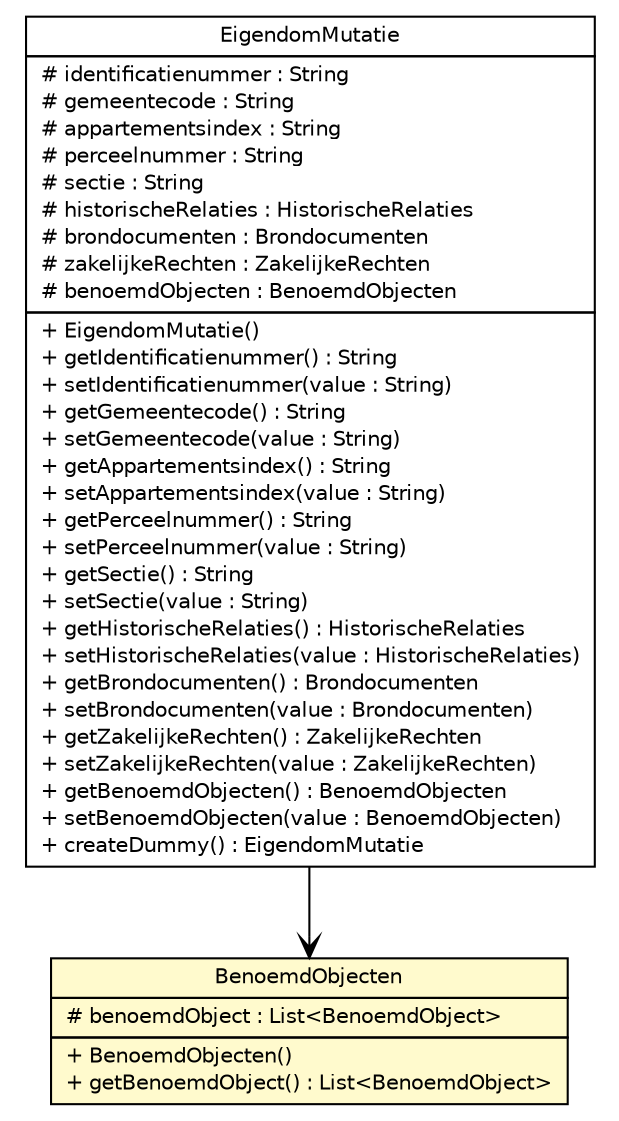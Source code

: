 #!/usr/local/bin/dot
#
# Class diagram 
# Generated by UMLGraph version R5_6-24-gf6e263 (http://www.umlgraph.org/)
#

digraph G {
	edge [fontname="Helvetica",fontsize=10,labelfontname="Helvetica",labelfontsize=10];
	node [fontname="Helvetica",fontsize=10,shape=plaintext];
	nodesep=0.25;
	ranksep=0.5;
	// nl.b3p.brmo.soap.eigendom.BenoemdObjecten
	c398 [label=<<table title="nl.b3p.brmo.soap.eigendom.BenoemdObjecten" border="0" cellborder="1" cellspacing="0" cellpadding="2" port="p" bgcolor="lemonChiffon" href="./BenoemdObjecten.html">
		<tr><td><table border="0" cellspacing="0" cellpadding="1">
<tr><td align="center" balign="center"> BenoemdObjecten </td></tr>
		</table></td></tr>
		<tr><td><table border="0" cellspacing="0" cellpadding="1">
<tr><td align="left" balign="left"> # benoemdObject : List&lt;BenoemdObject&gt; </td></tr>
		</table></td></tr>
		<tr><td><table border="0" cellspacing="0" cellpadding="1">
<tr><td align="left" balign="left"> + BenoemdObjecten() </td></tr>
<tr><td align="left" balign="left"> + getBenoemdObject() : List&lt;BenoemdObject&gt; </td></tr>
		</table></td></tr>
		</table>>, URL="./BenoemdObjecten.html", fontname="Helvetica", fontcolor="black", fontsize=10.0];
	// nl.b3p.brmo.soap.eigendom.EigendomMutatie
	c408 [label=<<table title="nl.b3p.brmo.soap.eigendom.EigendomMutatie" border="0" cellborder="1" cellspacing="0" cellpadding="2" port="p" href="./EigendomMutatie.html">
		<tr><td><table border="0" cellspacing="0" cellpadding="1">
<tr><td align="center" balign="center"> EigendomMutatie </td></tr>
		</table></td></tr>
		<tr><td><table border="0" cellspacing="0" cellpadding="1">
<tr><td align="left" balign="left"> # identificatienummer : String </td></tr>
<tr><td align="left" balign="left"> # gemeentecode : String </td></tr>
<tr><td align="left" balign="left"> # appartementsindex : String </td></tr>
<tr><td align="left" balign="left"> # perceelnummer : String </td></tr>
<tr><td align="left" balign="left"> # sectie : String </td></tr>
<tr><td align="left" balign="left"> # historischeRelaties : HistorischeRelaties </td></tr>
<tr><td align="left" balign="left"> # brondocumenten : Brondocumenten </td></tr>
<tr><td align="left" balign="left"> # zakelijkeRechten : ZakelijkeRechten </td></tr>
<tr><td align="left" balign="left"> # benoemdObjecten : BenoemdObjecten </td></tr>
		</table></td></tr>
		<tr><td><table border="0" cellspacing="0" cellpadding="1">
<tr><td align="left" balign="left"> + EigendomMutatie() </td></tr>
<tr><td align="left" balign="left"> + getIdentificatienummer() : String </td></tr>
<tr><td align="left" balign="left"> + setIdentificatienummer(value : String) </td></tr>
<tr><td align="left" balign="left"> + getGemeentecode() : String </td></tr>
<tr><td align="left" balign="left"> + setGemeentecode(value : String) </td></tr>
<tr><td align="left" balign="left"> + getAppartementsindex() : String </td></tr>
<tr><td align="left" balign="left"> + setAppartementsindex(value : String) </td></tr>
<tr><td align="left" balign="left"> + getPerceelnummer() : String </td></tr>
<tr><td align="left" balign="left"> + setPerceelnummer(value : String) </td></tr>
<tr><td align="left" balign="left"> + getSectie() : String </td></tr>
<tr><td align="left" balign="left"> + setSectie(value : String) </td></tr>
<tr><td align="left" balign="left"> + getHistorischeRelaties() : HistorischeRelaties </td></tr>
<tr><td align="left" balign="left"> + setHistorischeRelaties(value : HistorischeRelaties) </td></tr>
<tr><td align="left" balign="left"> + getBrondocumenten() : Brondocumenten </td></tr>
<tr><td align="left" balign="left"> + setBrondocumenten(value : Brondocumenten) </td></tr>
<tr><td align="left" balign="left"> + getZakelijkeRechten() : ZakelijkeRechten </td></tr>
<tr><td align="left" balign="left"> + setZakelijkeRechten(value : ZakelijkeRechten) </td></tr>
<tr><td align="left" balign="left"> + getBenoemdObjecten() : BenoemdObjecten </td></tr>
<tr><td align="left" balign="left"> + setBenoemdObjecten(value : BenoemdObjecten) </td></tr>
<tr><td align="left" balign="left"> + createDummy() : EigendomMutatie </td></tr>
		</table></td></tr>
		</table>>, URL="./EigendomMutatie.html", fontname="Helvetica", fontcolor="black", fontsize=10.0];
	// nl.b3p.brmo.soap.eigendom.EigendomMutatie NAVASSOC nl.b3p.brmo.soap.eigendom.BenoemdObjecten
	c408:p -> c398:p [taillabel="", label="", headlabel="", fontname="Helvetica", fontcolor="black", fontsize=10.0, color="black", arrowhead=open];
}

